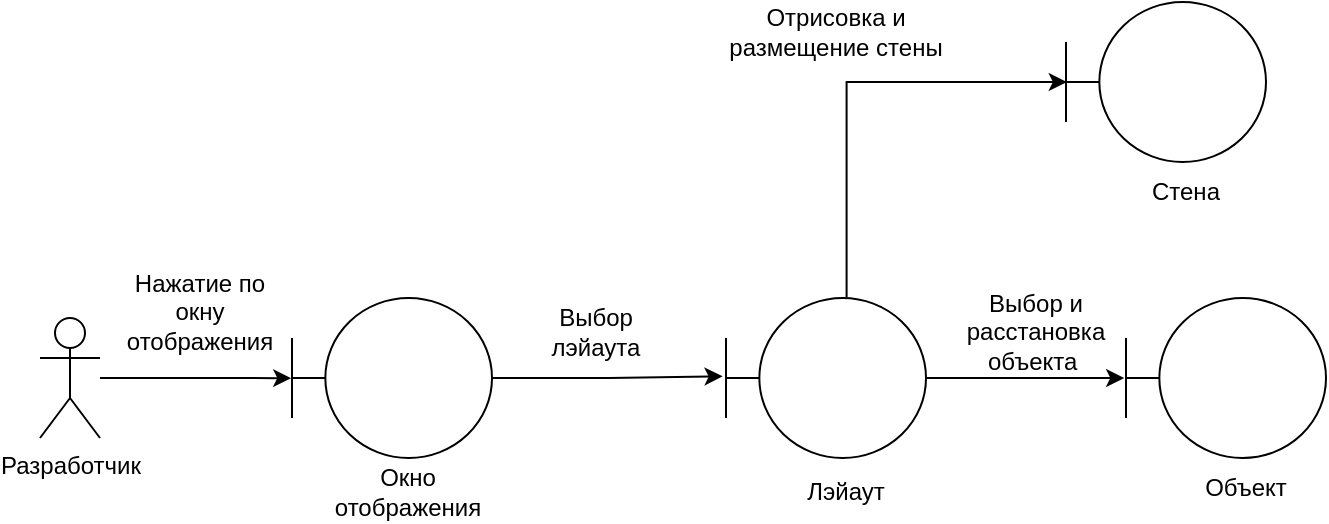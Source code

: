 <mxfile version="22.0.4" type="device">
  <diagram name="Page-1" id="VoN2RZLQ88jgnbbYi4ET">
    <mxGraphModel dx="-4660" dy="-2581" grid="1" gridSize="10" guides="1" tooltips="1" connect="1" arrows="1" fold="1" page="1" pageScale="1" pageWidth="850" pageHeight="1100" math="0" shadow="0">
      <root>
        <mxCell id="0" />
        <mxCell id="1" parent="0" />
        <mxCell id="f4ci9mZp_IgZlJ3Og2kk-2" value="Разработчик" style="shape=umlActor;verticalLabelPosition=bottom;verticalAlign=top;html=1;outlineConnect=0;" vertex="1" parent="1">
          <mxGeometry x="6027" y="4468" width="30" height="60" as="geometry" />
        </mxCell>
        <mxCell id="f4ci9mZp_IgZlJ3Og2kk-3" style="edgeStyle=orthogonalEdgeStyle;rounded=0;orthogonalLoop=1;jettySize=auto;html=1;entryX=-0.017;entryY=0.489;entryDx=0;entryDy=0;entryPerimeter=0;" edge="1" parent="1" source="f4ci9mZp_IgZlJ3Og2kk-4" target="f4ci9mZp_IgZlJ3Og2kk-9">
          <mxGeometry relative="1" as="geometry">
            <mxPoint x="6380" y="4400" as="targetPoint" />
          </mxGeometry>
        </mxCell>
        <mxCell id="f4ci9mZp_IgZlJ3Og2kk-4" value="" style="shape=umlBoundary;whiteSpace=wrap;html=1;" vertex="1" parent="1">
          <mxGeometry x="6153" y="4458" width="100" height="80" as="geometry" />
        </mxCell>
        <mxCell id="f4ci9mZp_IgZlJ3Og2kk-5" style="edgeStyle=orthogonalEdgeStyle;rounded=0;orthogonalLoop=1;jettySize=auto;html=1;entryX=-0.004;entryY=0.501;entryDx=0;entryDy=0;entryPerimeter=0;" edge="1" parent="1" source="f4ci9mZp_IgZlJ3Og2kk-2" target="f4ci9mZp_IgZlJ3Og2kk-4">
          <mxGeometry relative="1" as="geometry" />
        </mxCell>
        <mxCell id="f4ci9mZp_IgZlJ3Og2kk-6" value="Окно отображения" style="text;html=1;strokeColor=none;fillColor=none;align=center;verticalAlign=middle;whiteSpace=wrap;rounded=0;" vertex="1" parent="1">
          <mxGeometry x="6181.17" y="4540" width="60" height="30" as="geometry" />
        </mxCell>
        <mxCell id="f4ci9mZp_IgZlJ3Og2kk-7" value="Выбор лэйаута" style="text;html=1;strokeColor=none;fillColor=none;align=center;verticalAlign=middle;whiteSpace=wrap;rounded=0;" vertex="1" parent="1">
          <mxGeometry x="6275" y="4460" width="60" height="30" as="geometry" />
        </mxCell>
        <mxCell id="f4ci9mZp_IgZlJ3Og2kk-8" style="edgeStyle=orthogonalEdgeStyle;rounded=0;orthogonalLoop=1;jettySize=auto;html=1;entryX=-0.009;entryY=0.5;entryDx=0;entryDy=0;entryPerimeter=0;" edge="1" parent="1" source="f4ci9mZp_IgZlJ3Og2kk-9" target="f4ci9mZp_IgZlJ3Og2kk-11">
          <mxGeometry relative="1" as="geometry">
            <mxPoint x="6570" y="4498" as="targetPoint" />
          </mxGeometry>
        </mxCell>
        <mxCell id="f4ci9mZp_IgZlJ3Og2kk-9" value="" style="shape=umlBoundary;whiteSpace=wrap;html=1;" vertex="1" parent="1">
          <mxGeometry x="6370" y="4458" width="100" height="80" as="geometry" />
        </mxCell>
        <mxCell id="f4ci9mZp_IgZlJ3Og2kk-10" value="Лэйаут" style="text;html=1;strokeColor=none;fillColor=none;align=center;verticalAlign=middle;whiteSpace=wrap;rounded=0;" vertex="1" parent="1">
          <mxGeometry x="6400" y="4540" width="60" height="30" as="geometry" />
        </mxCell>
        <mxCell id="f4ci9mZp_IgZlJ3Og2kk-11" value="" style="shape=umlBoundary;whiteSpace=wrap;html=1;" vertex="1" parent="1">
          <mxGeometry x="6570" y="4458" width="100" height="80" as="geometry" />
        </mxCell>
        <mxCell id="f4ci9mZp_IgZlJ3Og2kk-12" value="Объект" style="text;html=1;strokeColor=none;fillColor=none;align=center;verticalAlign=middle;whiteSpace=wrap;rounded=0;" vertex="1" parent="1">
          <mxGeometry x="6600" y="4538" width="60" height="30" as="geometry" />
        </mxCell>
        <mxCell id="f4ci9mZp_IgZlJ3Og2kk-13" value="Выбор и расстановка объекта&amp;nbsp;" style="text;html=1;strokeColor=none;fillColor=none;align=center;verticalAlign=middle;whiteSpace=wrap;rounded=0;" vertex="1" parent="1">
          <mxGeometry x="6480" y="4460" width="90" height="30" as="geometry" />
        </mxCell>
        <mxCell id="f4ci9mZp_IgZlJ3Og2kk-14" value="Нажатие по окну отображения" style="text;html=1;strokeColor=none;fillColor=none;align=center;verticalAlign=middle;whiteSpace=wrap;rounded=0;" vertex="1" parent="1">
          <mxGeometry x="6077" y="4450" width="60" height="30" as="geometry" />
        </mxCell>
        <mxCell id="f4ci9mZp_IgZlJ3Og2kk-22" style="edgeStyle=orthogonalEdgeStyle;rounded=0;orthogonalLoop=1;jettySize=auto;html=1;exitX=0.603;exitY=-0.007;exitDx=0;exitDy=0;exitPerimeter=0;entryX=0.004;entryY=0.495;entryDx=0;entryDy=0;entryPerimeter=0;" edge="1" parent="1" target="f4ci9mZp_IgZlJ3Og2kk-23" source="f4ci9mZp_IgZlJ3Og2kk-9">
          <mxGeometry relative="1" as="geometry">
            <mxPoint x="6510" y="4350" as="targetPoint" />
            <mxPoint x="6270" y="4340" as="sourcePoint" />
            <Array as="points">
              <mxPoint x="6430" y="4350" />
              <mxPoint x="6540" y="4350" />
            </Array>
          </mxGeometry>
        </mxCell>
        <mxCell id="f4ci9mZp_IgZlJ3Og2kk-23" value="" style="shape=umlBoundary;whiteSpace=wrap;html=1;" vertex="1" parent="1">
          <mxGeometry x="6540" y="4310" width="100" height="80" as="geometry" />
        </mxCell>
        <mxCell id="f4ci9mZp_IgZlJ3Og2kk-24" value="Стена" style="text;html=1;strokeColor=none;fillColor=none;align=center;verticalAlign=middle;whiteSpace=wrap;rounded=0;" vertex="1" parent="1">
          <mxGeometry x="6570" y="4390" width="60" height="30" as="geometry" />
        </mxCell>
        <mxCell id="f4ci9mZp_IgZlJ3Og2kk-25" value="Отрисовка и размещение стены" style="text;html=1;strokeColor=none;fillColor=none;align=center;verticalAlign=middle;whiteSpace=wrap;rounded=0;" vertex="1" parent="1">
          <mxGeometry x="6360" y="4310" width="130" height="30" as="geometry" />
        </mxCell>
      </root>
    </mxGraphModel>
  </diagram>
</mxfile>
